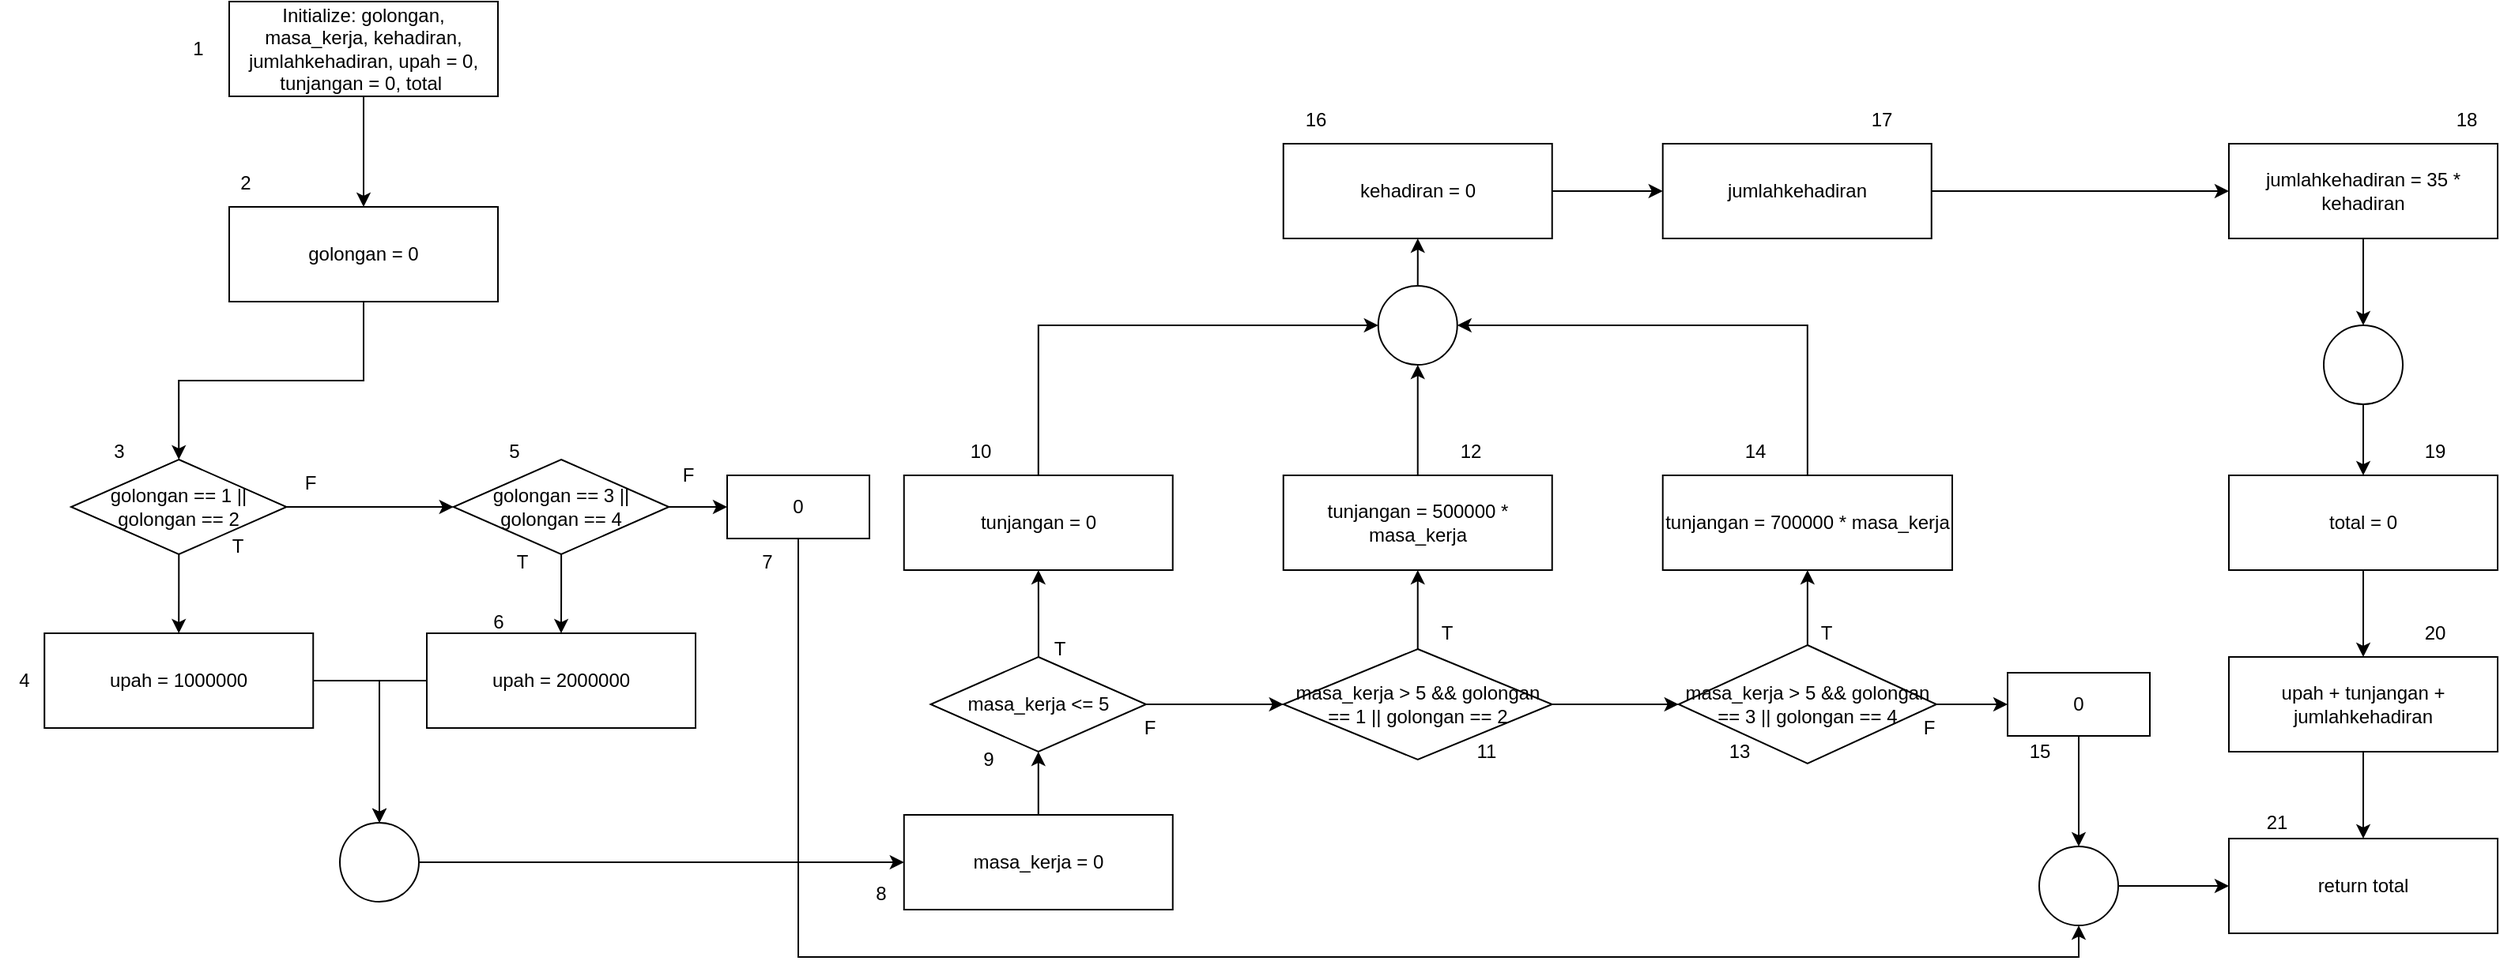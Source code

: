 <mxfile version="20.5.1" type="device"><diagram id="yv6Zqa_UyZQSNghi_Yqn" name="Page-1"><mxGraphModel dx="1483" dy="816" grid="1" gridSize="10" guides="1" tooltips="1" connect="1" arrows="1" fold="1" page="1" pageScale="1" pageWidth="850" pageHeight="1100" math="0" shadow="0"><root><mxCell id="0"/><mxCell id="1" parent="0"/><mxCell id="x-C06fJwQnA2lePaMOpn-3" style="edgeStyle=orthogonalEdgeStyle;rounded=0;orthogonalLoop=1;jettySize=auto;html=1;" parent="1" source="x-C06fJwQnA2lePaMOpn-1" edge="1"><mxGeometry relative="1" as="geometry"><mxPoint x="260" y="160" as="targetPoint"/></mxGeometry></mxCell><mxCell id="x-C06fJwQnA2lePaMOpn-1" value="Initialize:&amp;nbsp;golongan, masa_kerja, kehadiran, jumlahkehadiran, upah = 0, tunjangan = 0, total&amp;nbsp;" style="rounded=0;whiteSpace=wrap;html=1;" parent="1" vertex="1"><mxGeometry x="175" y="30" width="170" height="60" as="geometry"/></mxCell><mxCell id="x-C06fJwQnA2lePaMOpn-10" style="edgeStyle=orthogonalEdgeStyle;rounded=0;orthogonalLoop=1;jettySize=auto;html=1;" parent="1" source="x-C06fJwQnA2lePaMOpn-4" target="x-C06fJwQnA2lePaMOpn-7" edge="1"><mxGeometry relative="1" as="geometry"/></mxCell><mxCell id="x-C06fJwQnA2lePaMOpn-20" style="edgeStyle=orthogonalEdgeStyle;rounded=0;orthogonalLoop=1;jettySize=auto;html=1;entryX=0;entryY=0.5;entryDx=0;entryDy=0;" parent="1" source="x-C06fJwQnA2lePaMOpn-4" target="x-C06fJwQnA2lePaMOpn-9" edge="1"><mxGeometry relative="1" as="geometry"/></mxCell><mxCell id="x-C06fJwQnA2lePaMOpn-4" value="golongan == 1 || golongan == 2" style="rhombus;whiteSpace=wrap;html=1;" parent="1" vertex="1"><mxGeometry x="75" y="320" width="136.25" height="60" as="geometry"/></mxCell><mxCell id="x-C06fJwQnA2lePaMOpn-12" style="edgeStyle=orthogonalEdgeStyle;rounded=0;orthogonalLoop=1;jettySize=auto;html=1;entryX=0.5;entryY=0;entryDx=0;entryDy=0;" parent="1" source="x-C06fJwQnA2lePaMOpn-6" target="x-C06fJwQnA2lePaMOpn-4" edge="1"><mxGeometry relative="1" as="geometry"/></mxCell><mxCell id="x-C06fJwQnA2lePaMOpn-6" value="golongan = 0" style="rounded=0;whiteSpace=wrap;html=1;" parent="1" vertex="1"><mxGeometry x="175" y="160" width="170" height="60" as="geometry"/></mxCell><mxCell id="x-C06fJwQnA2lePaMOpn-23" style="edgeStyle=orthogonalEdgeStyle;rounded=0;orthogonalLoop=1;jettySize=auto;html=1;entryX=0.5;entryY=0;entryDx=0;entryDy=0;" parent="1" source="x-C06fJwQnA2lePaMOpn-7" target="x-C06fJwQnA2lePaMOpn-22" edge="1"><mxGeometry relative="1" as="geometry"><mxPoint x="245" y="555" as="targetPoint"/></mxGeometry></mxCell><mxCell id="x-C06fJwQnA2lePaMOpn-7" value="upah = 1000000" style="rounded=0;whiteSpace=wrap;html=1;" parent="1" vertex="1"><mxGeometry x="58.12" y="430" width="170" height="60" as="geometry"/></mxCell><mxCell id="x-C06fJwQnA2lePaMOpn-24" style="edgeStyle=orthogonalEdgeStyle;rounded=0;orthogonalLoop=1;jettySize=auto;html=1;entryX=0.5;entryY=0;entryDx=0;entryDy=0;exitX=0;exitY=0.5;exitDx=0;exitDy=0;" parent="1" source="x-C06fJwQnA2lePaMOpn-8" target="x-C06fJwQnA2lePaMOpn-22" edge="1"><mxGeometry relative="1" as="geometry"><mxPoint x="295" y="555" as="targetPoint"/></mxGeometry></mxCell><mxCell id="x-C06fJwQnA2lePaMOpn-8" value="upah = 2000000" style="rounded=0;whiteSpace=wrap;html=1;" parent="1" vertex="1"><mxGeometry x="300" y="430" width="170" height="60" as="geometry"/></mxCell><mxCell id="x-C06fJwQnA2lePaMOpn-11" style="edgeStyle=orthogonalEdgeStyle;rounded=0;orthogonalLoop=1;jettySize=auto;html=1;" parent="1" source="x-C06fJwQnA2lePaMOpn-9" target="x-C06fJwQnA2lePaMOpn-8" edge="1"><mxGeometry relative="1" as="geometry"/></mxCell><mxCell id="bZMw2p0n4FwmeyUm_1PM-18" style="edgeStyle=orthogonalEdgeStyle;rounded=0;orthogonalLoop=1;jettySize=auto;html=1;entryX=0;entryY=0.5;entryDx=0;entryDy=0;" edge="1" parent="1" source="x-C06fJwQnA2lePaMOpn-9" target="bZMw2p0n4FwmeyUm_1PM-16"><mxGeometry relative="1" as="geometry"/></mxCell><mxCell id="x-C06fJwQnA2lePaMOpn-9" value="golongan == 3&amp;nbsp;|| golongan == 4" style="rhombus;whiteSpace=wrap;html=1;" parent="1" vertex="1"><mxGeometry x="316.88" y="320" width="136.25" height="60" as="geometry"/></mxCell><mxCell id="x-C06fJwQnA2lePaMOpn-14" value="1" style="text;html=1;align=center;verticalAlign=middle;resizable=0;points=[];autosize=1;strokeColor=none;fillColor=none;" parent="1" vertex="1"><mxGeometry x="140" y="45" width="30" height="30" as="geometry"/></mxCell><mxCell id="x-C06fJwQnA2lePaMOpn-16" value="3" style="text;html=1;align=center;verticalAlign=middle;resizable=0;points=[];autosize=1;strokeColor=none;fillColor=none;" parent="1" vertex="1"><mxGeometry x="90" y="300" width="30" height="30" as="geometry"/></mxCell><mxCell id="x-C06fJwQnA2lePaMOpn-17" value="4" style="text;html=1;align=center;verticalAlign=middle;resizable=0;points=[];autosize=1;strokeColor=none;fillColor=none;" parent="1" vertex="1"><mxGeometry x="30" y="445" width="30" height="30" as="geometry"/></mxCell><mxCell id="x-C06fJwQnA2lePaMOpn-18" value="5" style="text;html=1;align=center;verticalAlign=middle;resizable=0;points=[];autosize=1;strokeColor=none;fillColor=none;" parent="1" vertex="1"><mxGeometry x="340" y="300" width="30" height="30" as="geometry"/></mxCell><mxCell id="x-C06fJwQnA2lePaMOpn-19" value="6" style="text;html=1;align=center;verticalAlign=middle;resizable=0;points=[];autosize=1;strokeColor=none;fillColor=none;" parent="1" vertex="1"><mxGeometry x="330" y="407.5" width="30" height="30" as="geometry"/></mxCell><mxCell id="x-C06fJwQnA2lePaMOpn-21" value="7" style="text;html=1;align=center;verticalAlign=middle;resizable=0;points=[];autosize=1;strokeColor=none;fillColor=none;" parent="1" vertex="1"><mxGeometry x="500" y="370" width="30" height="30" as="geometry"/></mxCell><mxCell id="ZjlveFoglfmpLfcvkxFy-9" style="edgeStyle=orthogonalEdgeStyle;rounded=0;orthogonalLoop=1;jettySize=auto;html=1;entryX=0;entryY=0.5;entryDx=0;entryDy=0;" parent="1" source="x-C06fJwQnA2lePaMOpn-22" target="x-C06fJwQnA2lePaMOpn-25" edge="1"><mxGeometry relative="1" as="geometry"><mxPoint x="260" y="650.0" as="targetPoint"/></mxGeometry></mxCell><mxCell id="x-C06fJwQnA2lePaMOpn-22" value="" style="ellipse;whiteSpace=wrap;html=1;aspect=fixed;" parent="1" vertex="1"><mxGeometry x="245" y="550" width="50" height="50" as="geometry"/></mxCell><mxCell id="x-C06fJwQnA2lePaMOpn-28" style="edgeStyle=orthogonalEdgeStyle;rounded=0;orthogonalLoop=1;jettySize=auto;html=1;entryX=0.5;entryY=1;entryDx=0;entryDy=0;" parent="1" source="x-C06fJwQnA2lePaMOpn-25" target="x-C06fJwQnA2lePaMOpn-26" edge="1"><mxGeometry relative="1" as="geometry"/></mxCell><mxCell id="x-C06fJwQnA2lePaMOpn-25" value="masa_kerja = 0" style="rounded=0;whiteSpace=wrap;html=1;" parent="1" vertex="1"><mxGeometry x="601.88" y="545" width="170" height="60" as="geometry"/></mxCell><mxCell id="x-C06fJwQnA2lePaMOpn-33" style="edgeStyle=orthogonalEdgeStyle;rounded=0;orthogonalLoop=1;jettySize=auto;html=1;" parent="1" source="x-C06fJwQnA2lePaMOpn-26" target="x-C06fJwQnA2lePaMOpn-27" edge="1"><mxGeometry relative="1" as="geometry"/></mxCell><mxCell id="x-C06fJwQnA2lePaMOpn-34" style="edgeStyle=orthogonalEdgeStyle;rounded=0;orthogonalLoop=1;jettySize=auto;html=1;" parent="1" source="x-C06fJwQnA2lePaMOpn-26" target="x-C06fJwQnA2lePaMOpn-30" edge="1"><mxGeometry relative="1" as="geometry"/></mxCell><mxCell id="x-C06fJwQnA2lePaMOpn-26" value="masa_kerja &amp;lt;= 5" style="rhombus;whiteSpace=wrap;html=1;" parent="1" vertex="1"><mxGeometry x="618.75" y="445" width="136.25" height="60" as="geometry"/></mxCell><mxCell id="ZjlveFoglfmpLfcvkxFy-4" style="edgeStyle=orthogonalEdgeStyle;rounded=0;orthogonalLoop=1;jettySize=auto;html=1;entryX=0;entryY=0.5;entryDx=0;entryDy=0;exitX=0.5;exitY=0;exitDx=0;exitDy=0;" parent="1" source="x-C06fJwQnA2lePaMOpn-27" target="ZjlveFoglfmpLfcvkxFy-3" edge="1"><mxGeometry relative="1" as="geometry"/></mxCell><mxCell id="x-C06fJwQnA2lePaMOpn-27" value="tunjangan = 0" style="rounded=0;whiteSpace=wrap;html=1;" parent="1" vertex="1"><mxGeometry x="601.87" y="330" width="170" height="60" as="geometry"/></mxCell><mxCell id="x-C06fJwQnA2lePaMOpn-32" style="edgeStyle=orthogonalEdgeStyle;rounded=0;orthogonalLoop=1;jettySize=auto;html=1;" parent="1" source="x-C06fJwQnA2lePaMOpn-30" target="x-C06fJwQnA2lePaMOpn-31" edge="1"><mxGeometry relative="1" as="geometry"/></mxCell><mxCell id="x-C06fJwQnA2lePaMOpn-38" style="edgeStyle=orthogonalEdgeStyle;rounded=0;orthogonalLoop=1;jettySize=auto;html=1;entryX=0;entryY=0.5;entryDx=0;entryDy=0;" parent="1" source="x-C06fJwQnA2lePaMOpn-30" target="x-C06fJwQnA2lePaMOpn-35" edge="1"><mxGeometry relative="1" as="geometry"/></mxCell><mxCell id="x-C06fJwQnA2lePaMOpn-30" value="masa_kerja &amp;gt; 5 &amp;amp;&amp;amp; golongan == 1 || golongan == 2" style="rhombus;whiteSpace=wrap;html=1;" parent="1" vertex="1"><mxGeometry x="841.87" y="440" width="170" height="70" as="geometry"/></mxCell><mxCell id="bZMw2p0n4FwmeyUm_1PM-6" style="edgeStyle=orthogonalEdgeStyle;rounded=0;orthogonalLoop=1;jettySize=auto;html=1;entryX=0.5;entryY=1;entryDx=0;entryDy=0;" edge="1" parent="1" source="x-C06fJwQnA2lePaMOpn-31" target="ZjlveFoglfmpLfcvkxFy-3"><mxGeometry relative="1" as="geometry"/></mxCell><mxCell id="x-C06fJwQnA2lePaMOpn-31" value="tunjangan = 500000 * masa_kerja" style="rounded=0;whiteSpace=wrap;html=1;" parent="1" vertex="1"><mxGeometry x="841.87" y="330" width="170" height="60" as="geometry"/></mxCell><mxCell id="x-C06fJwQnA2lePaMOpn-37" style="edgeStyle=orthogonalEdgeStyle;rounded=0;orthogonalLoop=1;jettySize=auto;html=1;" parent="1" source="x-C06fJwQnA2lePaMOpn-35" target="x-C06fJwQnA2lePaMOpn-36" edge="1"><mxGeometry relative="1" as="geometry"/></mxCell><mxCell id="bZMw2p0n4FwmeyUm_1PM-30" style="edgeStyle=orthogonalEdgeStyle;rounded=0;orthogonalLoop=1;jettySize=auto;html=1;entryX=0;entryY=0.5;entryDx=0;entryDy=0;" edge="1" parent="1" source="x-C06fJwQnA2lePaMOpn-35" target="bZMw2p0n4FwmeyUm_1PM-29"><mxGeometry relative="1" as="geometry"/></mxCell><mxCell id="x-C06fJwQnA2lePaMOpn-35" value="masa_kerja &amp;gt; 5 &amp;amp;&amp;amp; golongan == 3&amp;nbsp;|| golongan == 4" style="rhombus;whiteSpace=wrap;html=1;" parent="1" vertex="1"><mxGeometry x="1091.87" y="437.5" width="163.12" height="75" as="geometry"/></mxCell><mxCell id="ZjlveFoglfmpLfcvkxFy-6" style="edgeStyle=orthogonalEdgeStyle;rounded=0;orthogonalLoop=1;jettySize=auto;html=1;entryX=1;entryY=0.5;entryDx=0;entryDy=0;exitX=0.5;exitY=0;exitDx=0;exitDy=0;" parent="1" source="x-C06fJwQnA2lePaMOpn-36" target="ZjlveFoglfmpLfcvkxFy-3" edge="1"><mxGeometry relative="1" as="geometry"/></mxCell><mxCell id="x-C06fJwQnA2lePaMOpn-36" value="tunjangan = 700000 * masa_kerja" style="rounded=0;whiteSpace=wrap;html=1;" parent="1" vertex="1"><mxGeometry x="1081.87" y="330" width="183.12" height="60" as="geometry"/></mxCell><mxCell id="ZjlveFoglfmpLfcvkxFy-13" style="edgeStyle=orthogonalEdgeStyle;rounded=0;orthogonalLoop=1;jettySize=auto;html=1;entryX=0;entryY=0.5;entryDx=0;entryDy=0;" parent="1" source="x-C06fJwQnA2lePaMOpn-39" target="x-C06fJwQnA2lePaMOpn-40" edge="1"><mxGeometry relative="1" as="geometry"/></mxCell><mxCell id="x-C06fJwQnA2lePaMOpn-39" value="jumlahkehadiran" style="rounded=0;whiteSpace=wrap;html=1;" parent="1" vertex="1"><mxGeometry x="1081.87" y="120" width="170" height="60" as="geometry"/></mxCell><mxCell id="ZjlveFoglfmpLfcvkxFy-15" style="edgeStyle=orthogonalEdgeStyle;rounded=0;orthogonalLoop=1;jettySize=auto;html=1;entryX=0.5;entryY=0;entryDx=0;entryDy=0;" parent="1" source="x-C06fJwQnA2lePaMOpn-40" target="bZMw2p0n4FwmeyUm_1PM-8" edge="1"><mxGeometry relative="1" as="geometry"/></mxCell><mxCell id="x-C06fJwQnA2lePaMOpn-40" value="jumlahkehadiran = 35 * kehadiran" style="rounded=0;whiteSpace=wrap;html=1;" parent="1" vertex="1"><mxGeometry x="1440" y="120" width="170" height="60" as="geometry"/></mxCell><mxCell id="ZjlveFoglfmpLfcvkxFy-12" style="edgeStyle=orthogonalEdgeStyle;rounded=0;orthogonalLoop=1;jettySize=auto;html=1;" parent="1" source="x-C06fJwQnA2lePaMOpn-41" target="x-C06fJwQnA2lePaMOpn-39" edge="1"><mxGeometry relative="1" as="geometry"/></mxCell><mxCell id="x-C06fJwQnA2lePaMOpn-41" value="kehadiran = 0" style="rounded=0;whiteSpace=wrap;html=1;" parent="1" vertex="1"><mxGeometry x="841.87" y="120" width="170" height="60" as="geometry"/></mxCell><mxCell id="bZMw2p0n4FwmeyUm_1PM-11" style="edgeStyle=orthogonalEdgeStyle;rounded=0;orthogonalLoop=1;jettySize=auto;html=1;entryX=0.5;entryY=0;entryDx=0;entryDy=0;" edge="1" parent="1" source="x-C06fJwQnA2lePaMOpn-42" target="x-C06fJwQnA2lePaMOpn-43"><mxGeometry relative="1" as="geometry"/></mxCell><mxCell id="x-C06fJwQnA2lePaMOpn-42" value="total = 0" style="rounded=0;whiteSpace=wrap;html=1;" parent="1" vertex="1"><mxGeometry x="1440" y="330" width="170" height="60" as="geometry"/></mxCell><mxCell id="bZMw2p0n4FwmeyUm_1PM-43" style="edgeStyle=orthogonalEdgeStyle;rounded=0;orthogonalLoop=1;jettySize=auto;html=1;" edge="1" parent="1" source="x-C06fJwQnA2lePaMOpn-43" target="ZjlveFoglfmpLfcvkxFy-17"><mxGeometry relative="1" as="geometry"/></mxCell><mxCell id="x-C06fJwQnA2lePaMOpn-43" value="upah + tunjangan + jumlahkehadiran" style="rounded=0;whiteSpace=wrap;html=1;" parent="1" vertex="1"><mxGeometry x="1440" y="445" width="170" height="60" as="geometry"/></mxCell><mxCell id="bZMw2p0n4FwmeyUm_1PM-7" style="edgeStyle=orthogonalEdgeStyle;rounded=0;orthogonalLoop=1;jettySize=auto;html=1;entryX=0.5;entryY=1;entryDx=0;entryDy=0;" edge="1" parent="1" source="ZjlveFoglfmpLfcvkxFy-3" target="x-C06fJwQnA2lePaMOpn-41"><mxGeometry relative="1" as="geometry"/></mxCell><mxCell id="ZjlveFoglfmpLfcvkxFy-3" value="" style="ellipse;whiteSpace=wrap;html=1;aspect=fixed;" parent="1" vertex="1"><mxGeometry x="901.87" y="210" width="50" height="50" as="geometry"/></mxCell><mxCell id="ZjlveFoglfmpLfcvkxFy-17" value="return total" style="rounded=0;whiteSpace=wrap;html=1;" parent="1" vertex="1"><mxGeometry x="1440" y="560" width="170" height="60" as="geometry"/></mxCell><mxCell id="bZMw2p0n4FwmeyUm_1PM-9" style="edgeStyle=orthogonalEdgeStyle;rounded=0;orthogonalLoop=1;jettySize=auto;html=1;entryX=0.5;entryY=0;entryDx=0;entryDy=0;" edge="1" parent="1" source="bZMw2p0n4FwmeyUm_1PM-8" target="x-C06fJwQnA2lePaMOpn-42"><mxGeometry relative="1" as="geometry"/></mxCell><mxCell id="bZMw2p0n4FwmeyUm_1PM-8" value="" style="ellipse;whiteSpace=wrap;html=1;aspect=fixed;" vertex="1" parent="1"><mxGeometry x="1500" y="235" width="50" height="50" as="geometry"/></mxCell><mxCell id="bZMw2p0n4FwmeyUm_1PM-12" value="2" style="text;html=1;align=center;verticalAlign=middle;resizable=0;points=[];autosize=1;strokeColor=none;fillColor=none;" vertex="1" parent="1"><mxGeometry x="170" y="130" width="30" height="30" as="geometry"/></mxCell><mxCell id="bZMw2p0n4FwmeyUm_1PM-13" value="T" style="text;html=1;align=center;verticalAlign=middle;resizable=0;points=[];autosize=1;strokeColor=none;fillColor=none;" vertex="1" parent="1"><mxGeometry x="165" y="360" width="30" height="30" as="geometry"/></mxCell><mxCell id="bZMw2p0n4FwmeyUm_1PM-14" value="F" style="text;html=1;align=center;verticalAlign=middle;resizable=0;points=[];autosize=1;strokeColor=none;fillColor=none;" vertex="1" parent="1"><mxGeometry x="211.25" y="320" width="30" height="30" as="geometry"/></mxCell><mxCell id="bZMw2p0n4FwmeyUm_1PM-15" value="T" style="text;html=1;align=center;verticalAlign=middle;resizable=0;points=[];autosize=1;strokeColor=none;fillColor=none;" vertex="1" parent="1"><mxGeometry x="345" y="370" width="30" height="30" as="geometry"/></mxCell><mxCell id="bZMw2p0n4FwmeyUm_1PM-45" style="edgeStyle=orthogonalEdgeStyle;rounded=0;orthogonalLoop=1;jettySize=auto;html=1;entryX=0.5;entryY=1;entryDx=0;entryDy=0;" edge="1" parent="1" source="bZMw2p0n4FwmeyUm_1PM-16" target="bZMw2p0n4FwmeyUm_1PM-19"><mxGeometry relative="1" as="geometry"><Array as="points"><mxPoint x="535" y="635"/><mxPoint x="1345" y="635"/></Array></mxGeometry></mxCell><mxCell id="bZMw2p0n4FwmeyUm_1PM-16" value="0" style="rounded=0;whiteSpace=wrap;html=1;" vertex="1" parent="1"><mxGeometry x="490" y="330" width="90" height="40" as="geometry"/></mxCell><mxCell id="bZMw2p0n4FwmeyUm_1PM-17" value="F" style="text;html=1;align=center;verticalAlign=middle;resizable=0;points=[];autosize=1;strokeColor=none;fillColor=none;" vertex="1" parent="1"><mxGeometry x="450" y="315" width="30" height="30" as="geometry"/></mxCell><mxCell id="bZMw2p0n4FwmeyUm_1PM-47" style="edgeStyle=orthogonalEdgeStyle;rounded=0;orthogonalLoop=1;jettySize=auto;html=1;entryX=0;entryY=0.5;entryDx=0;entryDy=0;" edge="1" parent="1" source="bZMw2p0n4FwmeyUm_1PM-19" target="ZjlveFoglfmpLfcvkxFy-17"><mxGeometry relative="1" as="geometry"/></mxCell><mxCell id="bZMw2p0n4FwmeyUm_1PM-19" value="" style="ellipse;whiteSpace=wrap;html=1;aspect=fixed;" vertex="1" parent="1"><mxGeometry x="1320" y="565" width="50" height="50" as="geometry"/></mxCell><mxCell id="bZMw2p0n4FwmeyUm_1PM-21" value="8" style="text;html=1;align=center;verticalAlign=middle;resizable=0;points=[];autosize=1;strokeColor=none;fillColor=none;" vertex="1" parent="1"><mxGeometry x="571.88" y="580" width="30" height="30" as="geometry"/></mxCell><mxCell id="bZMw2p0n4FwmeyUm_1PM-22" value="9" style="text;html=1;align=center;verticalAlign=middle;resizable=0;points=[];autosize=1;strokeColor=none;fillColor=none;" vertex="1" parent="1"><mxGeometry x="640" y="495" width="30" height="30" as="geometry"/></mxCell><mxCell id="bZMw2p0n4FwmeyUm_1PM-23" value="10" style="text;html=1;align=center;verticalAlign=middle;resizable=0;points=[];autosize=1;strokeColor=none;fillColor=none;" vertex="1" parent="1"><mxGeometry x="630" y="300" width="40" height="30" as="geometry"/></mxCell><mxCell id="bZMw2p0n4FwmeyUm_1PM-24" value="11" style="text;html=1;align=center;verticalAlign=middle;resizable=0;points=[];autosize=1;strokeColor=none;fillColor=none;" vertex="1" parent="1"><mxGeometry x="950" y="490" width="40" height="30" as="geometry"/></mxCell><mxCell id="bZMw2p0n4FwmeyUm_1PM-25" value="12" style="text;html=1;align=center;verticalAlign=middle;resizable=0;points=[];autosize=1;strokeColor=none;fillColor=none;" vertex="1" parent="1"><mxGeometry x="940" y="300" width="40" height="30" as="geometry"/></mxCell><mxCell id="bZMw2p0n4FwmeyUm_1PM-26" value="13" style="text;html=1;align=center;verticalAlign=middle;resizable=0;points=[];autosize=1;strokeColor=none;fillColor=none;" vertex="1" parent="1"><mxGeometry x="1110" y="490" width="40" height="30" as="geometry"/></mxCell><mxCell id="bZMw2p0n4FwmeyUm_1PM-27" value="14" style="text;html=1;align=center;verticalAlign=middle;resizable=0;points=[];autosize=1;strokeColor=none;fillColor=none;" vertex="1" parent="1"><mxGeometry x="1120" y="300" width="40" height="30" as="geometry"/></mxCell><mxCell id="bZMw2p0n4FwmeyUm_1PM-28" value="15" style="text;html=1;align=center;verticalAlign=middle;resizable=0;points=[];autosize=1;strokeColor=none;fillColor=none;" vertex="1" parent="1"><mxGeometry x="1300" y="490" width="40" height="30" as="geometry"/></mxCell><mxCell id="bZMw2p0n4FwmeyUm_1PM-46" style="edgeStyle=orthogonalEdgeStyle;rounded=0;orthogonalLoop=1;jettySize=auto;html=1;entryX=0.5;entryY=0;entryDx=0;entryDy=0;" edge="1" parent="1" source="bZMw2p0n4FwmeyUm_1PM-29" target="bZMw2p0n4FwmeyUm_1PM-19"><mxGeometry relative="1" as="geometry"/></mxCell><mxCell id="bZMw2p0n4FwmeyUm_1PM-29" value="0" style="rounded=0;whiteSpace=wrap;html=1;" vertex="1" parent="1"><mxGeometry x="1300" y="455" width="90" height="40" as="geometry"/></mxCell><mxCell id="bZMw2p0n4FwmeyUm_1PM-31" value="T" style="text;html=1;align=center;verticalAlign=middle;resizable=0;points=[];autosize=1;strokeColor=none;fillColor=none;" vertex="1" parent="1"><mxGeometry x="685" y="425" width="30" height="30" as="geometry"/></mxCell><mxCell id="bZMw2p0n4FwmeyUm_1PM-32" value="F" style="text;html=1;align=center;verticalAlign=middle;resizable=0;points=[];autosize=1;strokeColor=none;fillColor=none;" vertex="1" parent="1"><mxGeometry x="741.87" y="475" width="30" height="30" as="geometry"/></mxCell><mxCell id="bZMw2p0n4FwmeyUm_1PM-33" value="T" style="text;html=1;align=center;verticalAlign=middle;resizable=0;points=[];autosize=1;strokeColor=none;fillColor=none;" vertex="1" parent="1"><mxGeometry x="930" y="415" width="30" height="30" as="geometry"/></mxCell><mxCell id="bZMw2p0n4FwmeyUm_1PM-34" value="F" style="text;html=1;align=center;verticalAlign=middle;resizable=0;points=[];autosize=1;strokeColor=none;fillColor=none;" vertex="1" parent="1"><mxGeometry x="1234.99" y="475" width="30" height="30" as="geometry"/></mxCell><mxCell id="bZMw2p0n4FwmeyUm_1PM-35" value="T" style="text;html=1;align=center;verticalAlign=middle;resizable=0;points=[];autosize=1;strokeColor=none;fillColor=none;" vertex="1" parent="1"><mxGeometry x="1170" y="415" width="30" height="30" as="geometry"/></mxCell><mxCell id="bZMw2p0n4FwmeyUm_1PM-36" value="16" style="text;html=1;align=center;verticalAlign=middle;resizable=0;points=[];autosize=1;strokeColor=none;fillColor=none;" vertex="1" parent="1"><mxGeometry x="841.87" y="90" width="40" height="30" as="geometry"/></mxCell><mxCell id="bZMw2p0n4FwmeyUm_1PM-37" value="17" style="text;html=1;align=center;verticalAlign=middle;resizable=0;points=[];autosize=1;strokeColor=none;fillColor=none;" vertex="1" parent="1"><mxGeometry x="1200" y="90" width="40" height="30" as="geometry"/></mxCell><mxCell id="bZMw2p0n4FwmeyUm_1PM-38" value="18" style="text;html=1;align=center;verticalAlign=middle;resizable=0;points=[];autosize=1;strokeColor=none;fillColor=none;" vertex="1" parent="1"><mxGeometry x="1570" y="90" width="40" height="30" as="geometry"/></mxCell><mxCell id="bZMw2p0n4FwmeyUm_1PM-39" value="19" style="text;html=1;align=center;verticalAlign=middle;resizable=0;points=[];autosize=1;strokeColor=none;fillColor=none;" vertex="1" parent="1"><mxGeometry x="1550" y="300" width="40" height="30" as="geometry"/></mxCell><mxCell id="bZMw2p0n4FwmeyUm_1PM-40" value="20" style="text;html=1;align=center;verticalAlign=middle;resizable=0;points=[];autosize=1;strokeColor=none;fillColor=none;" vertex="1" parent="1"><mxGeometry x="1550" y="415" width="40" height="30" as="geometry"/></mxCell><mxCell id="bZMw2p0n4FwmeyUm_1PM-41" value="21" style="text;html=1;align=center;verticalAlign=middle;resizable=0;points=[];autosize=1;strokeColor=none;fillColor=none;" vertex="1" parent="1"><mxGeometry x="1450" y="535" width="40" height="30" as="geometry"/></mxCell></root></mxGraphModel></diagram></mxfile>